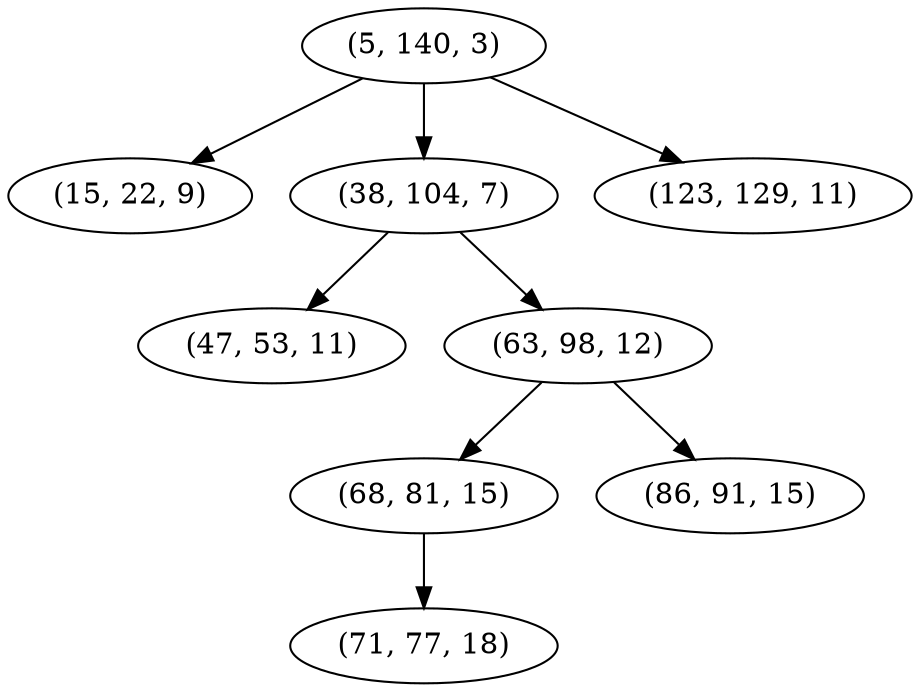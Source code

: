 digraph tree {
    "(5, 140, 3)";
    "(15, 22, 9)";
    "(38, 104, 7)";
    "(47, 53, 11)";
    "(63, 98, 12)";
    "(68, 81, 15)";
    "(71, 77, 18)";
    "(86, 91, 15)";
    "(123, 129, 11)";
    "(5, 140, 3)" -> "(15, 22, 9)";
    "(5, 140, 3)" -> "(38, 104, 7)";
    "(5, 140, 3)" -> "(123, 129, 11)";
    "(38, 104, 7)" -> "(47, 53, 11)";
    "(38, 104, 7)" -> "(63, 98, 12)";
    "(63, 98, 12)" -> "(68, 81, 15)";
    "(63, 98, 12)" -> "(86, 91, 15)";
    "(68, 81, 15)" -> "(71, 77, 18)";
}
